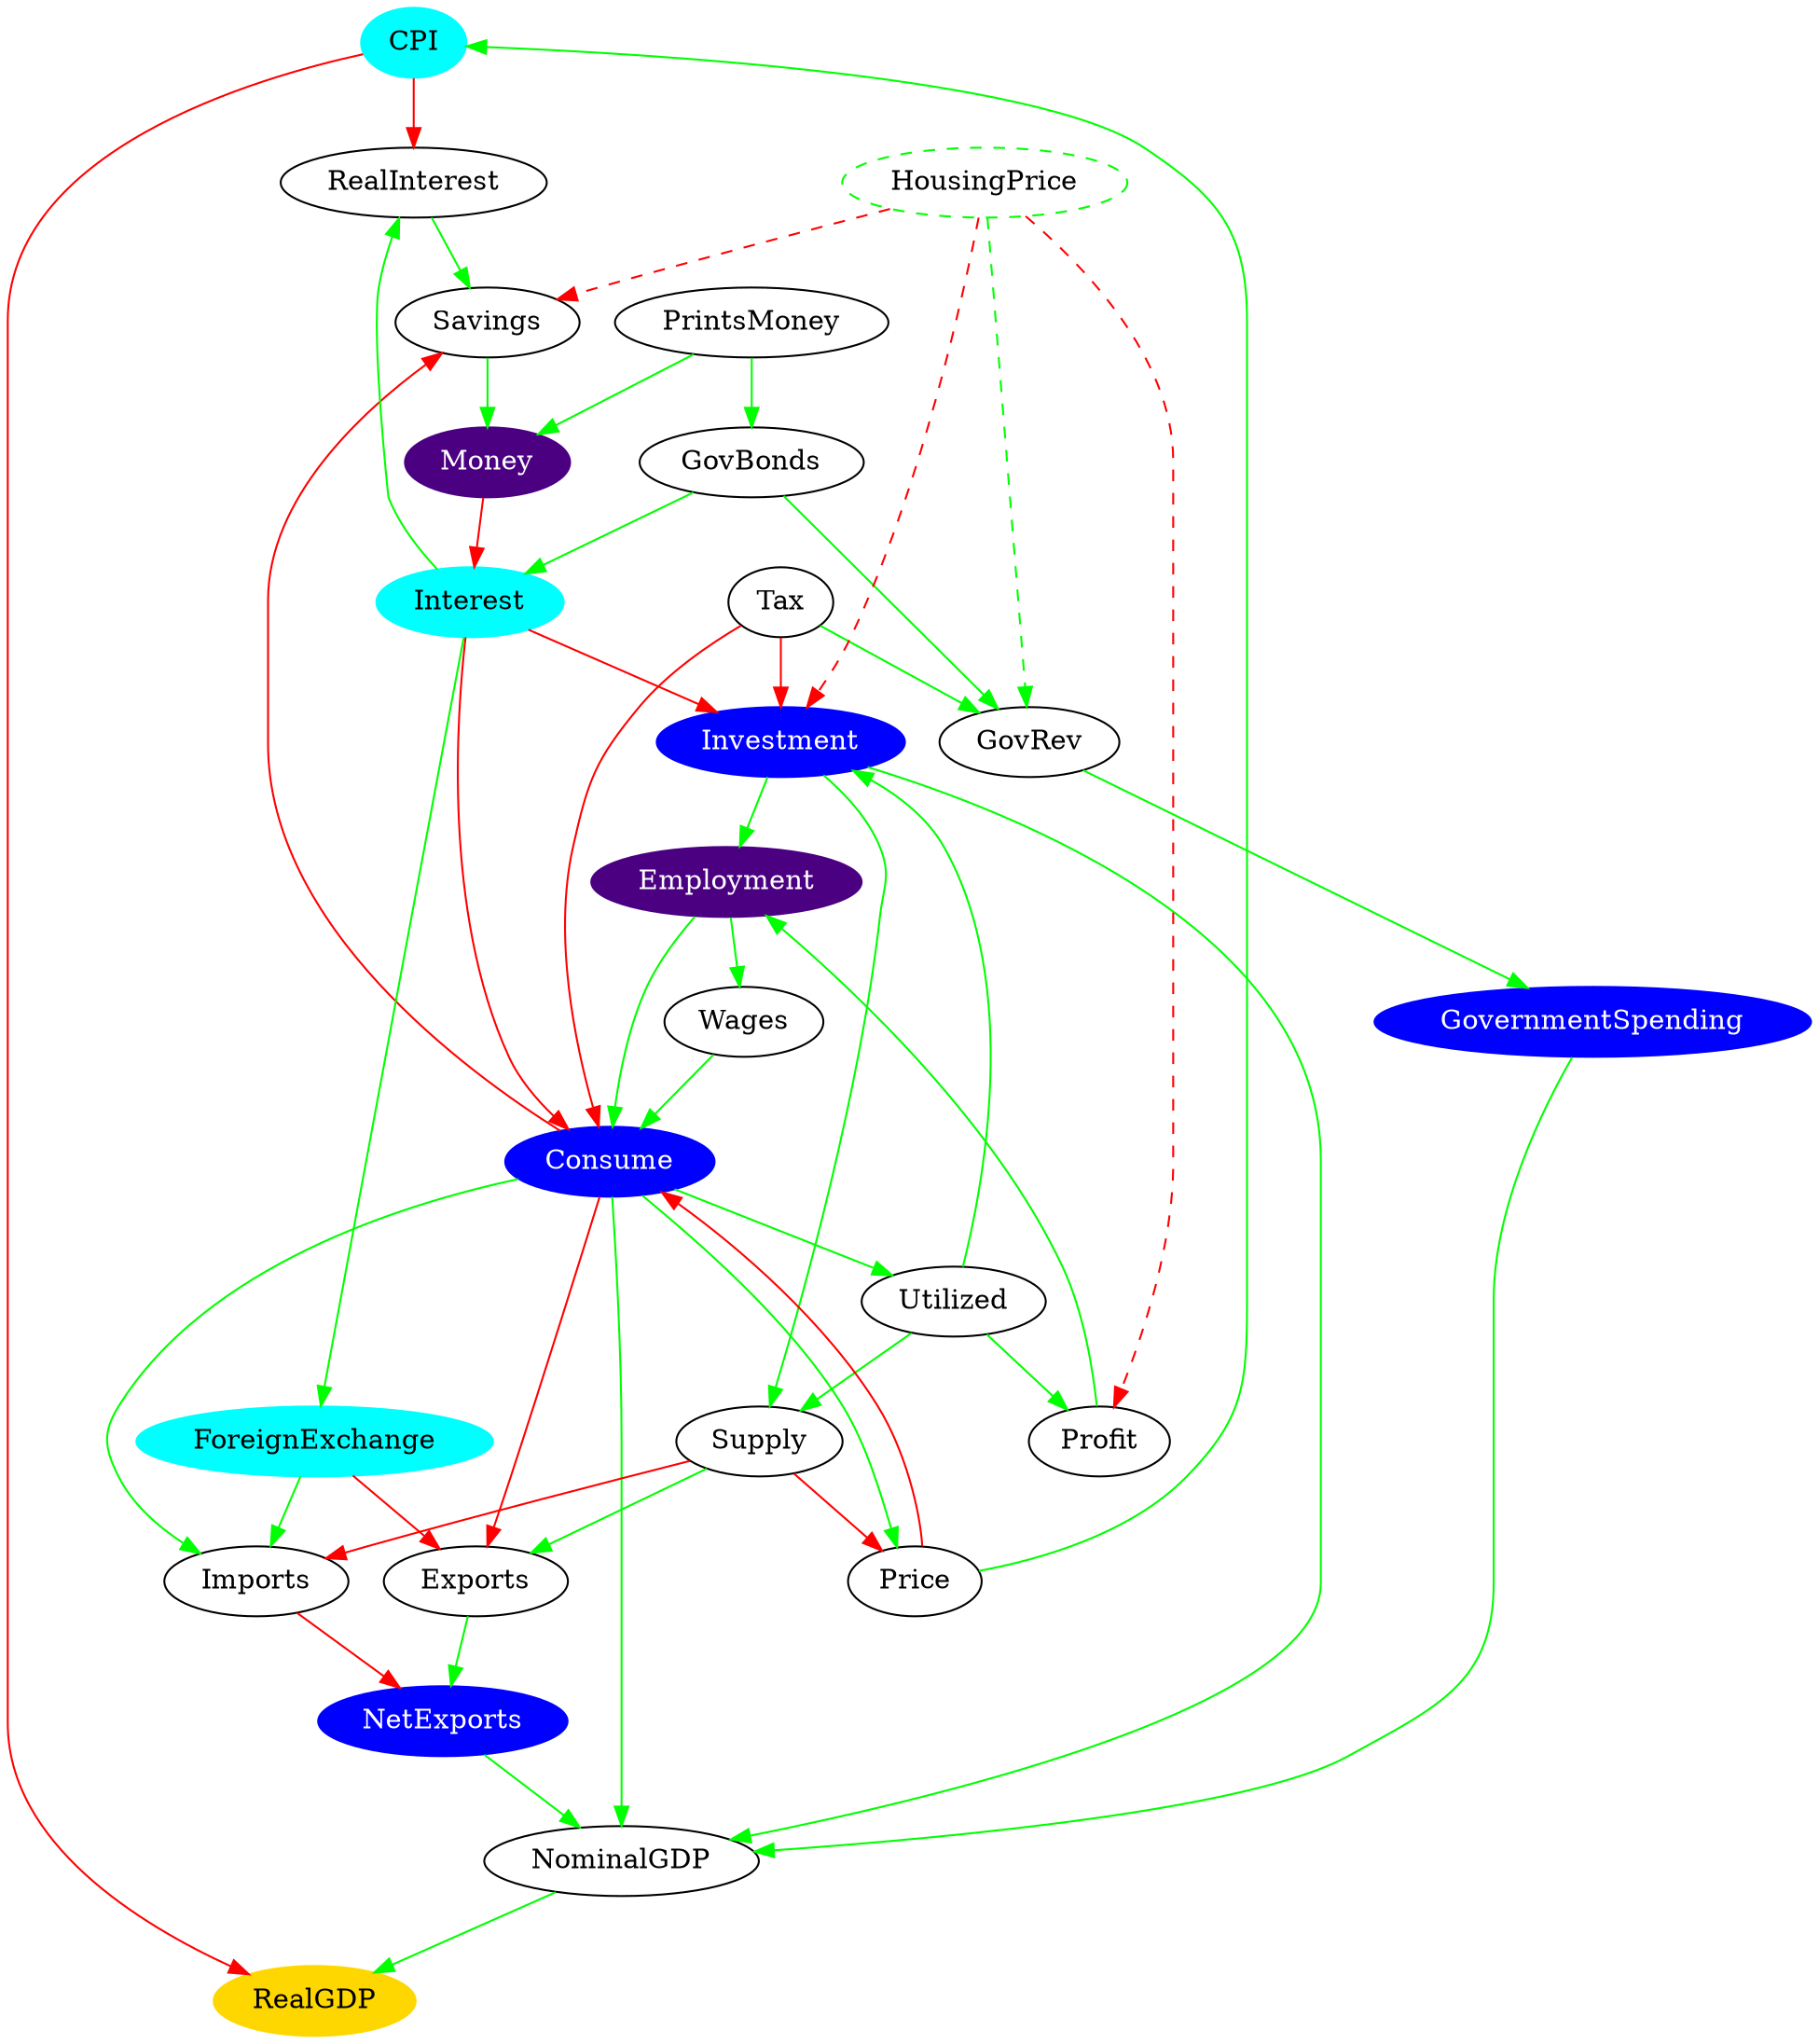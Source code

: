 digraph ecomap{
  edge[color="green"];

  RealGDP[style="filled", color="gold"];

  Investment[style="filled", color="blue", fontcolor="white"];
  Consume[style="filled", color="blue", fontcolor="white"];
  GovernmentSpending[style="filled", color="blue", fontcolor="white"];
  NetExports[style="filled", color="blue", fontcolor="white"];

  Employment[style="filled", color="indigo", fontcolor="white"];
  Money[style="filled", color="indigo", fontcolor="white"];

  CPI[style="filled", color="cyan"];
  Interest[style="filled", color="cyan"];
  ForeignExchange[style="filled", color="cyan"];

  Investment->NominalGDP;
  Consume->NominalGDP;
  GovernmentSpending->NominalGDP;
  NetExports->NominalGDP;

  ForeignExchange->Imports;
  ForeignExchange->Exports[color="red"];

  CPI->RealGDP[color="red"];
  CPI->RealInterest[color="red"];

  Interest->RealInterest;
  Interest->ForeignExchange;
  Interest->Investment[color="red"];
  Interest->Consume[color="red"];

  Employment->Wages;
  Employment->Consume;

  Investment->Employment;
  Investment->Supply;

  Consume->Utilized;
  Consume->Price;
  Consume->Imports;
  Consume->Exports[color="red"];
  Consume->Savings[color="red"];

  Utilized->Investment;
  Utilized->Profit;
  Utilized->Supply;

  Price->CPI;
  Price->Consume[color="red"];

  Supply->Exports;
  Supply->Imports[color="red"];
  Supply->Price[color="red"];

  PrintsMoney->Money;
  PrintsMoney->GovBonds;

  GovBonds->GovRev;
  GovBonds->Interest;

  Tax->GovRev;
  Tax->Consume[color="red"];
  Tax->Investment[color="red"];

  Wages->Consume;
  Savings->Money;
  Profit->Employment;
  NominalGDP->RealGDP;
  Exports->NetExports;
  RealInterest->Savings;
  GovRev->GovernmentSpending;
  Money->Interest[color="red"];
  Imports->NetExports[color="red"];

  HousingPrice[style="dashed", color="green"];
  HousingPrice->Investment[style="dashed", color="red"];
  HousingPrice->Profit[style="dashed", color="red"];
  HousingPrice->Savings[style="dashed", color="red"];
  HousingPrice->GovRev[style="dashed"];
}
